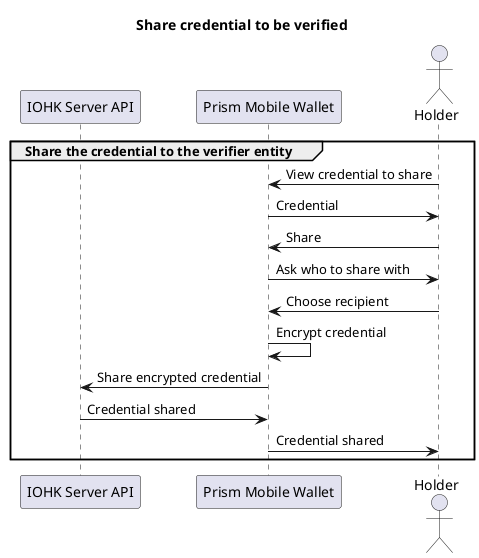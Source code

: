 
@startuml
title Share credential to be verified

participant "IOHK Server API" as ServerAPI
participant "Prism Mobile Wallet" as MobileWallet
actor Holder

group Share the credential to the verifier entity
    Holder -> MobileWallet : View credential to share
    MobileWallet -> Holder : Credential
    Holder -> MobileWallet : Share
    MobileWallet -> Holder : Ask who to share with
    Holder -> MobileWallet : Choose recipient
    MobileWallet -> MobileWallet : Encrypt credential
    MobileWallet -> ServerAPI : Share encrypted credential
    ServerAPI -> MobileWallet : Credential shared
    MobileWallet -> Holder : Credential shared
end
@enduml
